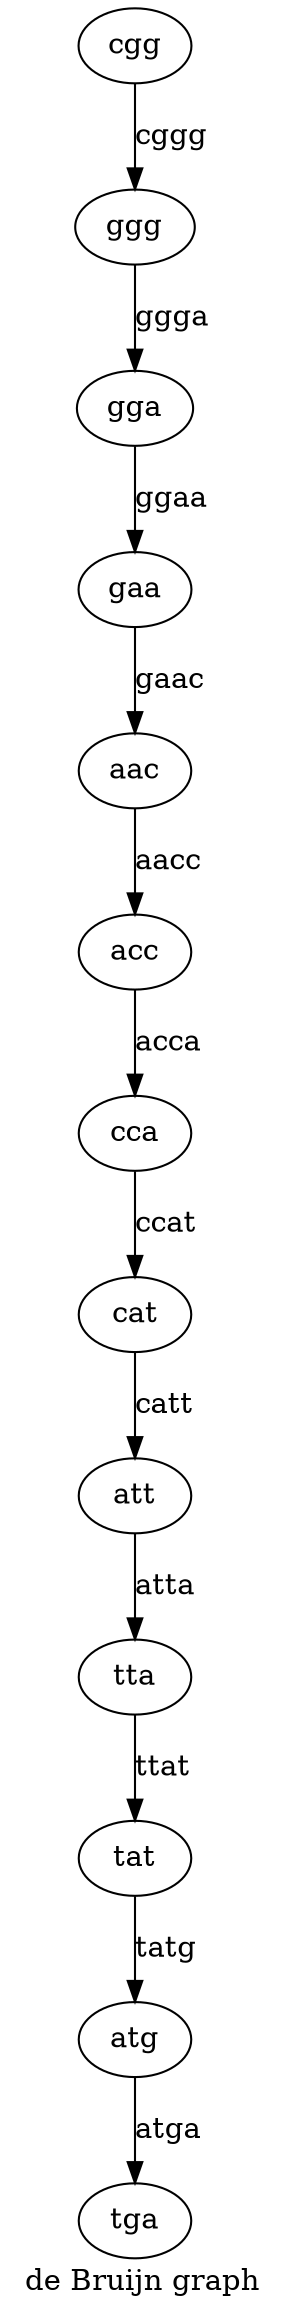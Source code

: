 digraph {
label="de Bruijn graph"
atg->tga[label=atga];
cgg->ggg[label=cggg];
ggg->gga[label=ggga];
att->tta[label=atta];
tta->tat[label=ttat];
aac->acc[label=aacc];
acc->cca[label=acca];
tat->atg[label=tatg];
cca->cat[label=ccat];
gaa->aac[label=gaac];
cat->att[label=catt];
gga->gaa[label=ggaa];
}
